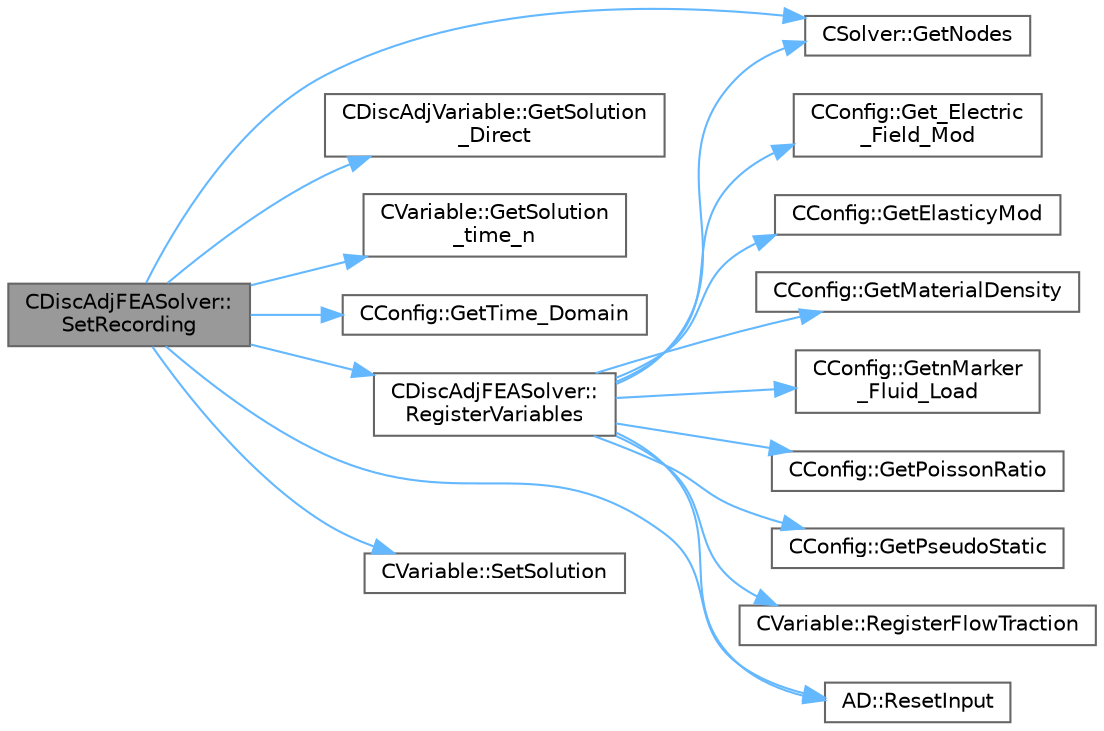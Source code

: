 digraph "CDiscAdjFEASolver::SetRecording"
{
 // LATEX_PDF_SIZE
  bgcolor="transparent";
  edge [fontname=Helvetica,fontsize=10,labelfontname=Helvetica,labelfontsize=10];
  node [fontname=Helvetica,fontsize=10,shape=box,height=0.2,width=0.4];
  rankdir="LR";
  Node1 [id="Node000001",label="CDiscAdjFEASolver::\lSetRecording",height=0.2,width=0.4,color="gray40", fillcolor="grey60", style="filled", fontcolor="black",tooltip="Prepare the solver for a new recording."];
  Node1 -> Node2 [id="edge1_Node000001_Node000002",color="steelblue1",style="solid",tooltip=" "];
  Node2 [id="Node000002",label="CSolver::GetNodes",height=0.2,width=0.4,color="grey40", fillcolor="white", style="filled",URL="$classCSolver.html#adb28ae3845a6b61cf764a8e9fe4b794e",tooltip="Allow outside access to the nodes of the solver, containing conservatives, primitives,..."];
  Node1 -> Node3 [id="edge2_Node000001_Node000003",color="steelblue1",style="solid",tooltip=" "];
  Node3 [id="Node000003",label="CDiscAdjVariable::GetSolution\l_Direct",height=0.2,width=0.4,color="grey40", fillcolor="white", style="filled",URL="$classCDiscAdjVariable.html#aed7116f6f81041fce7a25b67323e62c7",tooltip="Returns the primal solution for all variables of one point."];
  Node1 -> Node4 [id="edge3_Node000001_Node000004",color="steelblue1",style="solid",tooltip=" "];
  Node4 [id="Node000004",label="CVariable::GetSolution\l_time_n",height=0.2,width=0.4,color="grey40", fillcolor="white", style="filled",URL="$classCVariable.html#a2aec6dba162ef493a8f3e0e8eaa0e132",tooltip="Get the solution at time n."];
  Node1 -> Node5 [id="edge4_Node000001_Node000005",color="steelblue1",style="solid",tooltip=" "];
  Node5 [id="Node000005",label="CConfig::GetTime_Domain",height=0.2,width=0.4,color="grey40", fillcolor="white", style="filled",URL="$classCConfig.html#a85d2e3cf43b77c63642c40c235b853f3",tooltip="Check if the multizone problem is solved for time domain."];
  Node1 -> Node6 [id="edge5_Node000001_Node000006",color="steelblue1",style="solid",tooltip=" "];
  Node6 [id="Node000006",label="CDiscAdjFEASolver::\lRegisterVariables",height=0.2,width=0.4,color="grey40", fillcolor="white", style="filled",URL="$classCDiscAdjFEASolver.html#a408757f23c8df6ad6a933589d4ad90de",tooltip="A virtual member."];
  Node6 -> Node7 [id="edge6_Node000006_Node000007",color="steelblue1",style="solid",tooltip=" "];
  Node7 [id="Node000007",label="CConfig::Get_Electric\l_Field_Mod",height=0.2,width=0.4,color="grey40", fillcolor="white", style="filled",URL="$classCConfig.html#afa87d6ec224fd687013b4e0e9ac7e193",tooltip="Get the values for the electric field modulus."];
  Node6 -> Node8 [id="edge7_Node000006_Node000008",color="steelblue1",style="solid",tooltip=" "];
  Node8 [id="Node000008",label="CConfig::GetElasticyMod",height=0.2,width=0.4,color="grey40", fillcolor="white", style="filled",URL="$classCConfig.html#ab4c9a3049d728a2ff18ad192d5b80749",tooltip="Get the Young's modulus of elasticity."];
  Node6 -> Node9 [id="edge8_Node000006_Node000009",color="steelblue1",style="solid",tooltip=" "];
  Node9 [id="Node000009",label="CConfig::GetMaterialDensity",height=0.2,width=0.4,color="grey40", fillcolor="white", style="filled",URL="$classCConfig.html#a0c94c5c7d5f337b69586bc1c5a998235",tooltip="Get the Material Density."];
  Node6 -> Node10 [id="edge9_Node000006_Node000010",color="steelblue1",style="solid",tooltip=" "];
  Node10 [id="Node000010",label="CConfig::GetnMarker\l_Fluid_Load",height=0.2,width=0.4,color="grey40", fillcolor="white", style="filled",URL="$classCConfig.html#a19d3c34e4142b7d04d1849c52e3d6c99",tooltip="Get the total number of markers in which the flow load is computed/employed."];
  Node6 -> Node2 [id="edge10_Node000006_Node000002",color="steelblue1",style="solid",tooltip=" "];
  Node6 -> Node11 [id="edge11_Node000006_Node000011",color="steelblue1",style="solid",tooltip=" "];
  Node11 [id="Node000011",label="CConfig::GetPoissonRatio",height=0.2,width=0.4,color="grey40", fillcolor="white", style="filled",URL="$classCConfig.html#a83e38adfef5f5ecfbf5ecc7ee708aec8",tooltip="Get the Poisson's ratio."];
  Node6 -> Node12 [id="edge12_Node000006_Node000012",color="steelblue1",style="solid",tooltip=" "];
  Node12 [id="Node000012",label="CConfig::GetPseudoStatic",height=0.2,width=0.4,color="grey40", fillcolor="white", style="filled",URL="$classCConfig.html#a1332c6dca314455ec30e77738914da47",tooltip="Identifies if the mesh is matching or not (temporary, while implementing interpolation procedures)."];
  Node6 -> Node13 [id="edge13_Node000006_Node000013",color="steelblue1",style="solid",tooltip=" "];
  Node13 [id="Node000013",label="CVariable::RegisterFlowTraction",height=0.2,width=0.4,color="grey40", fillcolor="white", style="filled",URL="$classCVariable.html#ac9d87fe153735f3e6441082ac8bb207f",tooltip="A virtual member."];
  Node6 -> Node14 [id="edge14_Node000006_Node000014",color="steelblue1",style="solid",tooltip=" "];
  Node14 [id="Node000014",label="AD::ResetInput",height=0.2,width=0.4,color="grey40", fillcolor="white", style="filled",URL="$namespaceAD.html#a928aed2dfd714bc86ee7fa81571a98b4",tooltip="Reset the variable (set index to zero)."];
  Node1 -> Node14 [id="edge15_Node000001_Node000014",color="steelblue1",style="solid",tooltip=" "];
  Node1 -> Node15 [id="edge16_Node000001_Node000015",color="steelblue1",style="solid",tooltip=" "];
  Node15 [id="Node000015",label="CVariable::SetSolution",height=0.2,width=0.4,color="grey40", fillcolor="white", style="filled",URL="$classCVariable.html#a22fbbd7bc6491672843000644a05c6a5",tooltip="Set the value of the solution, all variables."];
}
